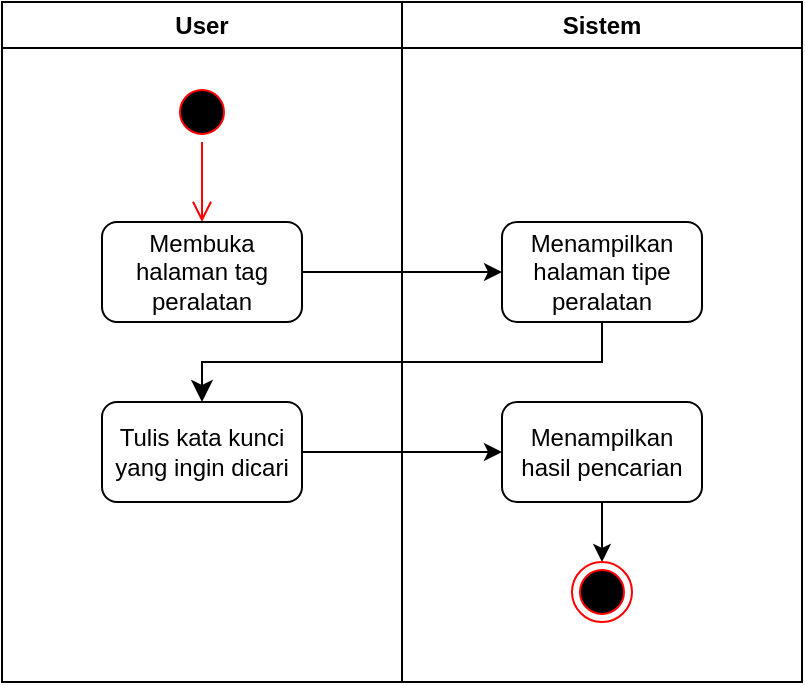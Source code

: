 <mxfile>
    <diagram id="dynt_2p41l1ieFZiEPIW" name="Page-1">
        <mxGraphModel dx="404" dy="221" grid="1" gridSize="10" guides="1" tooltips="1" connect="1" arrows="1" fold="1" page="1" pageScale="1" pageWidth="850" pageHeight="1100" math="0" shadow="0">
            <root>
                <mxCell id="0"/>
                <mxCell id="1" parent="0"/>
                <mxCell id="20" value="User" style="swimlane;whiteSpace=wrap;html=1;" vertex="1" parent="1">
                    <mxGeometry x="120" y="80" width="200" height="340" as="geometry"/>
                </mxCell>
                <mxCell id="21" value="" style="ellipse;html=1;shape=startState;fillColor=#000000;strokeColor=#ff0000;" vertex="1" parent="20">
                    <mxGeometry x="85" y="40" width="30" height="30" as="geometry"/>
                </mxCell>
                <mxCell id="22" value="" style="edgeStyle=orthogonalEdgeStyle;html=1;verticalAlign=bottom;endArrow=open;endSize=8;strokeColor=#ff0000;entryX=0.5;entryY=0;entryDx=0;entryDy=0;" edge="1" parent="20" source="21" target="23">
                    <mxGeometry relative="1" as="geometry">
                        <mxPoint x="100" y="130" as="targetPoint"/>
                    </mxGeometry>
                </mxCell>
                <mxCell id="23" value="Membuka halaman tag peralatan" style="rounded=1;whiteSpace=wrap;html=1;" vertex="1" parent="20">
                    <mxGeometry x="50" y="110" width="100" height="50" as="geometry"/>
                </mxCell>
                <mxCell id="24" value="Tulis kata kunci yang ingin dicari" style="rounded=1;whiteSpace=wrap;html=1;" vertex="1" parent="20">
                    <mxGeometry x="50" y="200" width="100" height="50" as="geometry"/>
                </mxCell>
                <mxCell id="25" value="Sistem" style="swimlane;whiteSpace=wrap;html=1;" vertex="1" parent="1">
                    <mxGeometry x="320" y="80" width="200" height="340" as="geometry"/>
                </mxCell>
                <mxCell id="26" value="Menampilkan halaman tipe peralatan" style="rounded=1;whiteSpace=wrap;html=1;" vertex="1" parent="25">
                    <mxGeometry x="50" y="110" width="100" height="50" as="geometry"/>
                </mxCell>
                <mxCell id="27" value="" style="edgeStyle=none;html=1;" edge="1" parent="25" source="28" target="29">
                    <mxGeometry relative="1" as="geometry"/>
                </mxCell>
                <mxCell id="28" value="Menampilkan hasil pencarian" style="rounded=1;whiteSpace=wrap;html=1;" vertex="1" parent="25">
                    <mxGeometry x="50" y="200" width="100" height="50" as="geometry"/>
                </mxCell>
                <mxCell id="29" value="" style="ellipse;html=1;shape=endState;fillColor=#000000;strokeColor=#ff0000;" vertex="1" parent="25">
                    <mxGeometry x="85" y="280" width="30" height="30" as="geometry"/>
                </mxCell>
                <mxCell id="30" value="" style="edgeStyle=none;html=1;" edge="1" parent="1" source="23" target="26">
                    <mxGeometry relative="1" as="geometry"/>
                </mxCell>
                <mxCell id="31" value="" style="edgeStyle=elbowEdgeStyle;elbow=vertical;endArrow=classic;html=1;curved=0;rounded=0;endSize=8;startSize=8;exitX=0.5;exitY=1;exitDx=0;exitDy=0;entryX=0.5;entryY=0;entryDx=0;entryDy=0;" edge="1" parent="1" source="26" target="24">
                    <mxGeometry width="50" height="50" relative="1" as="geometry">
                        <mxPoint x="420" y="220" as="sourcePoint"/>
                        <mxPoint x="470" y="170" as="targetPoint"/>
                    </mxGeometry>
                </mxCell>
                <mxCell id="32" value="" style="edgeStyle=none;html=1;" edge="1" parent="1" source="24" target="28">
                    <mxGeometry relative="1" as="geometry"/>
                </mxCell>
            </root>
        </mxGraphModel>
    </diagram>
</mxfile>